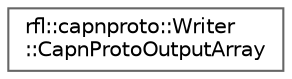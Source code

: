 digraph "类继承关系图"
{
 // LATEX_PDF_SIZE
  bgcolor="transparent";
  edge [fontname=Helvetica,fontsize=10,labelfontname=Helvetica,labelfontsize=10];
  node [fontname=Helvetica,fontsize=10,shape=box,height=0.2,width=0.4];
  rankdir="LR";
  Node0 [id="Node000000",label="rfl::capnproto::Writer\l::CapnProtoOutputArray",height=0.2,width=0.4,color="grey40", fillcolor="white", style="filled",URL="$structrfl_1_1capnproto_1_1_writer_1_1_capn_proto_output_array.html",tooltip=" "];
}
